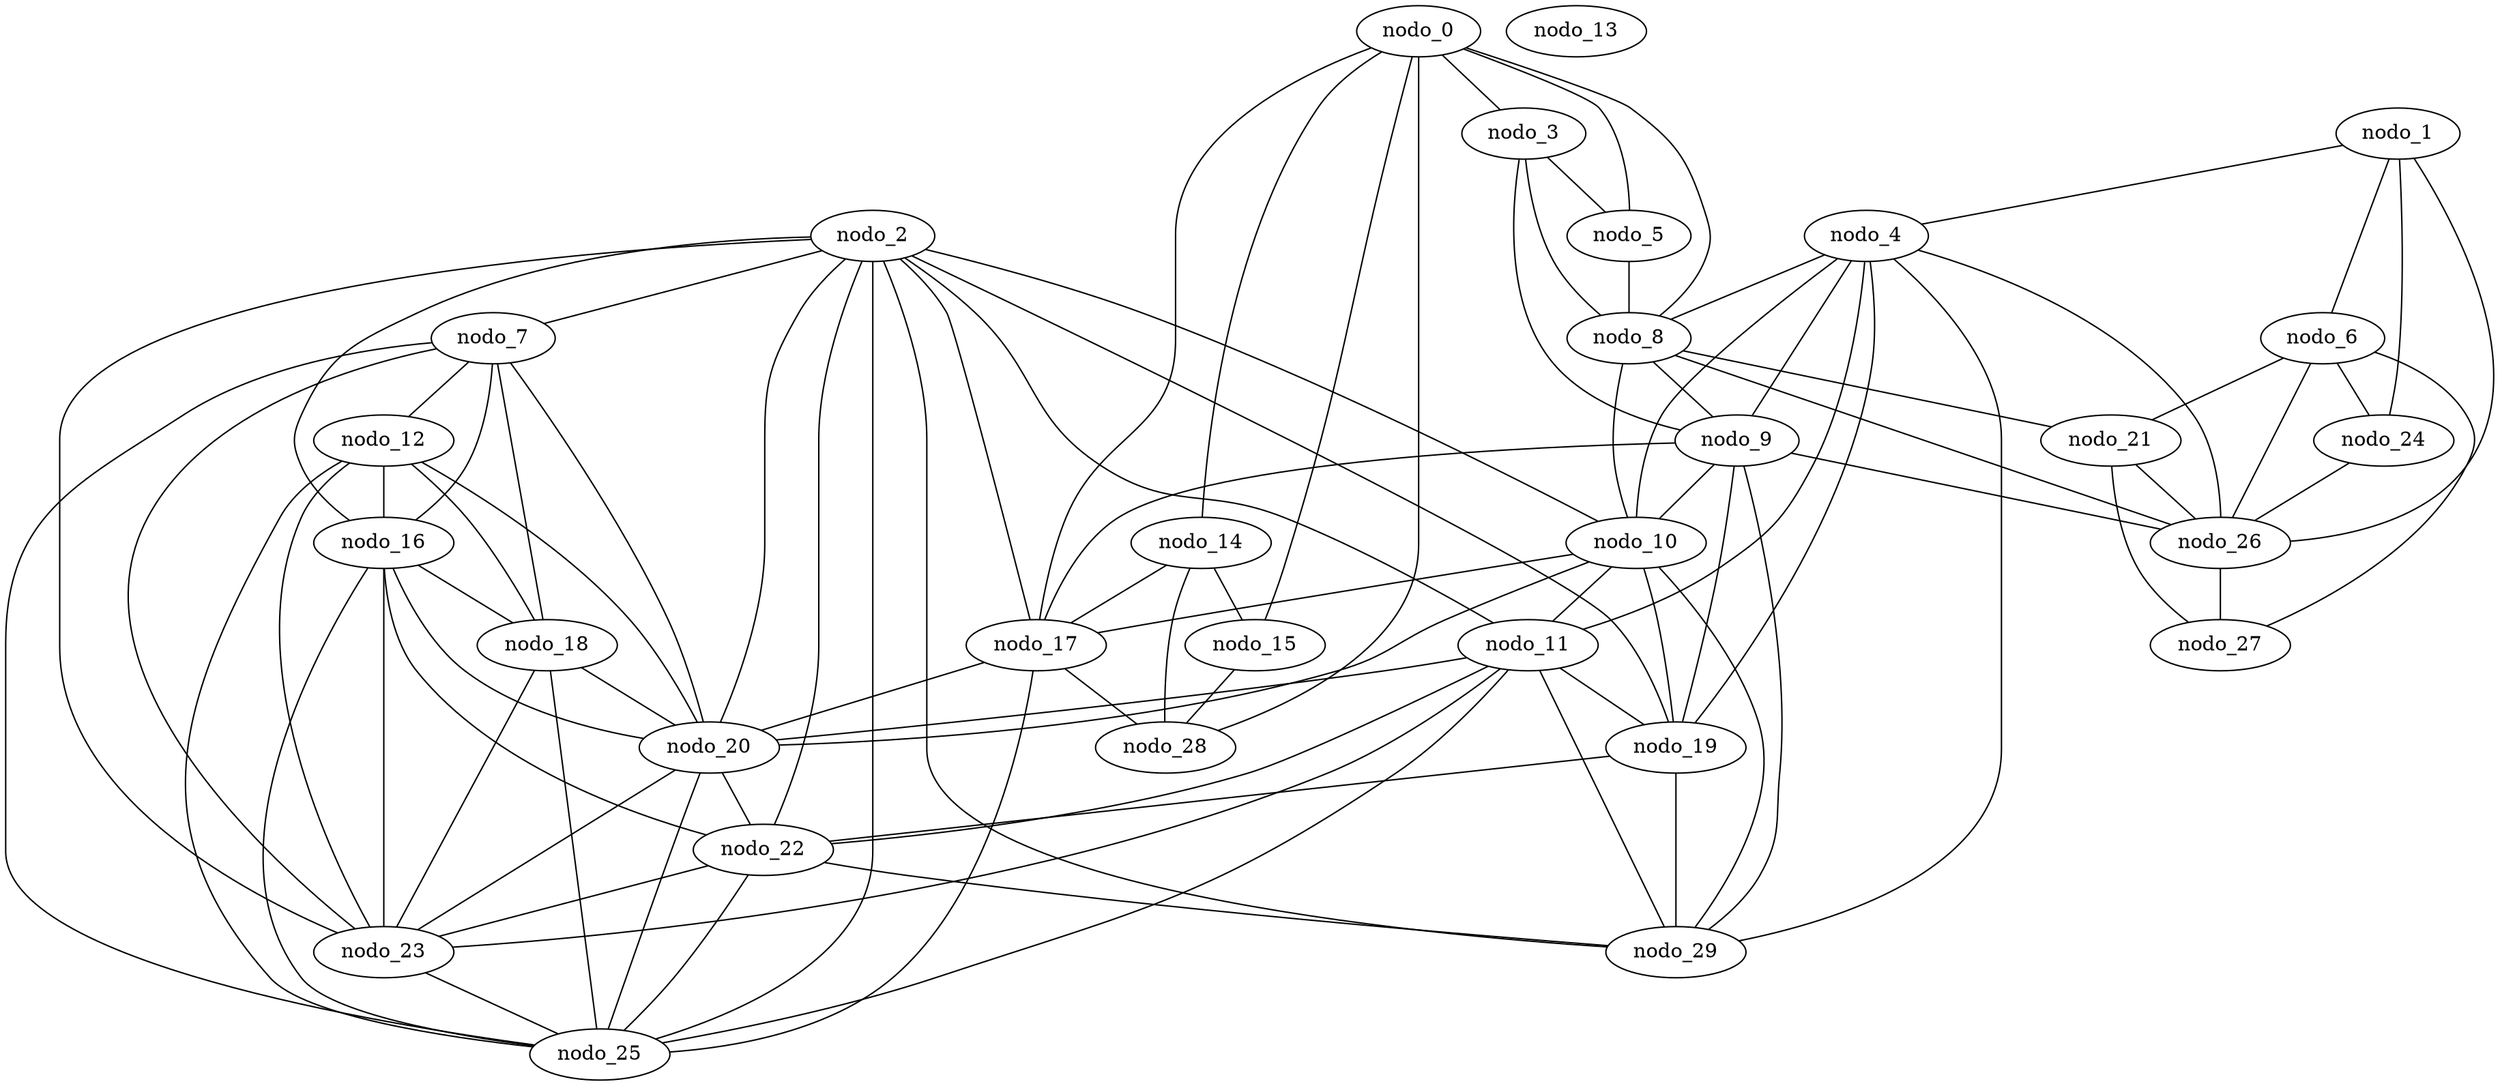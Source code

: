 graph gen_geografico_30 {
 nodo_0;
 nodo_1;
 nodo_2;
 nodo_3;
 nodo_4;
 nodo_5;
 nodo_6;
 nodo_7;
 nodo_8;
 nodo_9;
 nodo_10;
 nodo_11;
 nodo_12;
 nodo_13;
 nodo_14;
 nodo_15;
 nodo_16;
 nodo_17;
 nodo_18;
 nodo_19;
 nodo_20;
 nodo_21;
 nodo_22;
 nodo_23;
 nodo_24;
 nodo_25;
 nodo_26;
 nodo_27;
 nodo_28;
 nodo_29;
  nodo_10 -- nodo_19;
  nodo_0 -- nodo_17;
  nodo_0 -- nodo_15;
  nodo_0 -- nodo_14;
  nodo_1 -- nodo_26;
  nodo_1 -- nodo_24;
  nodo_11 -- nodo_25;
  nodo_10 -- nodo_11;
  nodo_14 -- nodo_17;
  nodo_4 -- nodo_19;
  nodo_11 -- nodo_23;
  nodo_14 -- nodo_15;
  nodo_11 -- nodo_29;
  nodo_15 -- nodo_28;
  nodo_10 -- nodo_17;
  nodo_9 -- nodo_26;
  nodo_4 -- nodo_11;
  nodo_4 -- nodo_10;
  nodo_18 -- nodo_23;
  nodo_9 -- nodo_29;
  nodo_18 -- nodo_25;
  nodo_10 -- nodo_20;
  nodo_18 -- nodo_20;
  nodo_8 -- nodo_10;
  nodo_21 -- nodo_26;
  nodo_21 -- nodo_27;
  nodo_0 -- nodo_28;
  nodo_1 -- nodo_4;
  nodo_1 -- nodo_6;
  nodo_3 -- nodo_5;
  nodo_14 -- nodo_28;
  nodo_4 -- nodo_29;
  nodo_3 -- nodo_8;
  nodo_3 -- nodo_9;
  nodo_5 -- nodo_8;
  nodo_10 -- nodo_29;
  nodo_17 -- nodo_25;
  nodo_8 -- nodo_26;
  nodo_7 -- nodo_12;
  nodo_17 -- nodo_28;
  nodo_20 -- nodo_25;
  nodo_7 -- nodo_18;
  nodo_20 -- nodo_23;
  nodo_4 -- nodo_26;
  nodo_20 -- nodo_22;
  nodo_7 -- nodo_16;
  nodo_24 -- nodo_26;
  nodo_17 -- nodo_20;
  nodo_8 -- nodo_21;
  nodo_12 -- nodo_16;
  nodo_2 -- nodo_16;
  nodo_2 -- nodo_17;
  nodo_2 -- nodo_19;
  nodo_16 -- nodo_18;
  nodo_12 -- nodo_18;
  nodo_7 -- nodo_25;
  nodo_16 -- nodo_25;
  nodo_7 -- nodo_23;
  nodo_2 -- nodo_10;
  nodo_16 -- nodo_20;
  nodo_2 -- nodo_11;
  nodo_12 -- nodo_23;
  nodo_12 -- nodo_20;
  nodo_16 -- nodo_22;
  nodo_16 -- nodo_23;
  nodo_23 -- nodo_25;
  nodo_7 -- nodo_20;
  nodo_0 -- nodo_3;
  nodo_0 -- nodo_5;
  nodo_2 -- nodo_25;
  nodo_0 -- nodo_8;
  nodo_2 -- nodo_7;
  nodo_12 -- nodo_25;
  nodo_2 -- nodo_29;
  nodo_4 -- nodo_8;
  nodo_11 -- nodo_19;
  nodo_4 -- nodo_9;
  nodo_6 -- nodo_21;
  nodo_6 -- nodo_24;
  nodo_8 -- nodo_9;
  nodo_2 -- nodo_20;
  nodo_19 -- nodo_29;
  nodo_6 -- nodo_26;
  nodo_2 -- nodo_22;
  nodo_9 -- nodo_19;
  nodo_11 -- nodo_22;
  nodo_2 -- nodo_23;
  nodo_6 -- nodo_27;
  nodo_9 -- nodo_17;
  nodo_11 -- nodo_20;
  nodo_22 -- nodo_23;
  nodo_19 -- nodo_22;
  nodo_22 -- nodo_25;
  nodo_26 -- nodo_27;
  nodo_9 -- nodo_10;
  nodo_22 -- nodo_29;
}